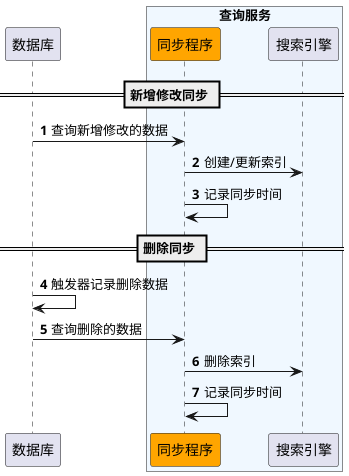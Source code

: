 @startuml
'https://plantuml.com/sequence-diagram
autonumber
participant "数据库" as db
box "查询服务" #AliceBlue
participant "同步程序" as service #orange
participant "搜索引擎" as search
end box
== 新增修改同步 ==
db -> service :查询新增修改的数据
service -> search :创建/更新索引
service -> service:记录同步时间
== 删除同步 ==
db -> db :触发器记录删除数据
db -> service :查询删除的数据
service -> search :删除索引
service -> service:记录同步时间
@enduml
